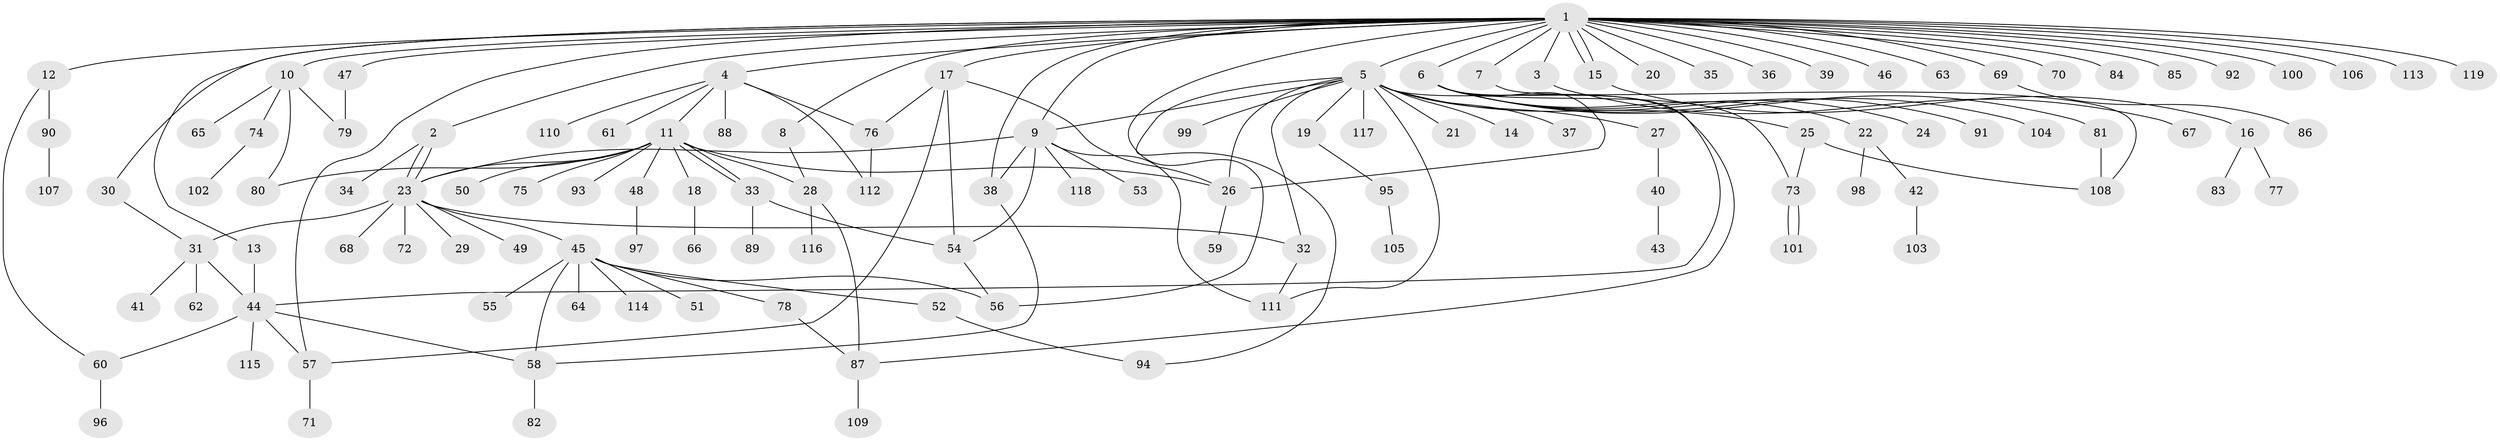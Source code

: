 // coarse degree distribution, {34: 0.012048192771084338, 4: 0.03614457831325301, 2: 0.1686746987951807, 5: 0.04819277108433735, 13: 0.024096385542168676, 9: 0.024096385542168676, 8: 0.024096385542168676, 3: 0.07228915662650602, 1: 0.5783132530120482, 10: 0.012048192771084338}
// Generated by graph-tools (version 1.1) at 2025/18/03/04/25 18:18:16]
// undirected, 119 vertices, 155 edges
graph export_dot {
graph [start="1"]
  node [color=gray90,style=filled];
  1;
  2;
  3;
  4;
  5;
  6;
  7;
  8;
  9;
  10;
  11;
  12;
  13;
  14;
  15;
  16;
  17;
  18;
  19;
  20;
  21;
  22;
  23;
  24;
  25;
  26;
  27;
  28;
  29;
  30;
  31;
  32;
  33;
  34;
  35;
  36;
  37;
  38;
  39;
  40;
  41;
  42;
  43;
  44;
  45;
  46;
  47;
  48;
  49;
  50;
  51;
  52;
  53;
  54;
  55;
  56;
  57;
  58;
  59;
  60;
  61;
  62;
  63;
  64;
  65;
  66;
  67;
  68;
  69;
  70;
  71;
  72;
  73;
  74;
  75;
  76;
  77;
  78;
  79;
  80;
  81;
  82;
  83;
  84;
  85;
  86;
  87;
  88;
  89;
  90;
  91;
  92;
  93;
  94;
  95;
  96;
  97;
  98;
  99;
  100;
  101;
  102;
  103;
  104;
  105;
  106;
  107;
  108;
  109;
  110;
  111;
  112;
  113;
  114;
  115;
  116;
  117;
  118;
  119;
  1 -- 2;
  1 -- 3;
  1 -- 4;
  1 -- 5;
  1 -- 6;
  1 -- 7;
  1 -- 8;
  1 -- 9;
  1 -- 10;
  1 -- 12;
  1 -- 13;
  1 -- 15;
  1 -- 15;
  1 -- 17;
  1 -- 20;
  1 -- 30;
  1 -- 35;
  1 -- 36;
  1 -- 38;
  1 -- 39;
  1 -- 46;
  1 -- 47;
  1 -- 56;
  1 -- 57;
  1 -- 63;
  1 -- 69;
  1 -- 70;
  1 -- 84;
  1 -- 85;
  1 -- 92;
  1 -- 100;
  1 -- 106;
  1 -- 113;
  1 -- 119;
  2 -- 23;
  2 -- 23;
  2 -- 34;
  3 -- 67;
  4 -- 11;
  4 -- 61;
  4 -- 76;
  4 -- 88;
  4 -- 110;
  4 -- 112;
  5 -- 9;
  5 -- 14;
  5 -- 19;
  5 -- 21;
  5 -- 25;
  5 -- 26;
  5 -- 27;
  5 -- 32;
  5 -- 37;
  5 -- 87;
  5 -- 94;
  5 -- 99;
  5 -- 111;
  5 -- 117;
  6 -- 22;
  6 -- 24;
  6 -- 26;
  6 -- 44;
  6 -- 73;
  6 -- 81;
  6 -- 91;
  6 -- 104;
  7 -- 108;
  8 -- 28;
  9 -- 23;
  9 -- 38;
  9 -- 53;
  9 -- 54;
  9 -- 111;
  9 -- 118;
  10 -- 65;
  10 -- 74;
  10 -- 79;
  10 -- 80;
  11 -- 18;
  11 -- 23;
  11 -- 26;
  11 -- 28;
  11 -- 33;
  11 -- 33;
  11 -- 48;
  11 -- 50;
  11 -- 75;
  11 -- 80;
  11 -- 93;
  12 -- 60;
  12 -- 90;
  13 -- 44;
  15 -- 16;
  16 -- 77;
  16 -- 83;
  17 -- 26;
  17 -- 54;
  17 -- 57;
  17 -- 76;
  18 -- 66;
  19 -- 95;
  22 -- 42;
  22 -- 98;
  23 -- 29;
  23 -- 31;
  23 -- 32;
  23 -- 45;
  23 -- 49;
  23 -- 68;
  23 -- 72;
  25 -- 73;
  25 -- 108;
  26 -- 59;
  27 -- 40;
  28 -- 87;
  28 -- 116;
  30 -- 31;
  31 -- 41;
  31 -- 44;
  31 -- 62;
  32 -- 111;
  33 -- 54;
  33 -- 89;
  38 -- 58;
  40 -- 43;
  42 -- 103;
  44 -- 57;
  44 -- 58;
  44 -- 60;
  44 -- 115;
  45 -- 51;
  45 -- 52;
  45 -- 55;
  45 -- 56;
  45 -- 58;
  45 -- 64;
  45 -- 78;
  45 -- 114;
  47 -- 79;
  48 -- 97;
  52 -- 94;
  54 -- 56;
  57 -- 71;
  58 -- 82;
  60 -- 96;
  69 -- 86;
  73 -- 101;
  73 -- 101;
  74 -- 102;
  76 -- 112;
  78 -- 87;
  81 -- 108;
  87 -- 109;
  90 -- 107;
  95 -- 105;
}
